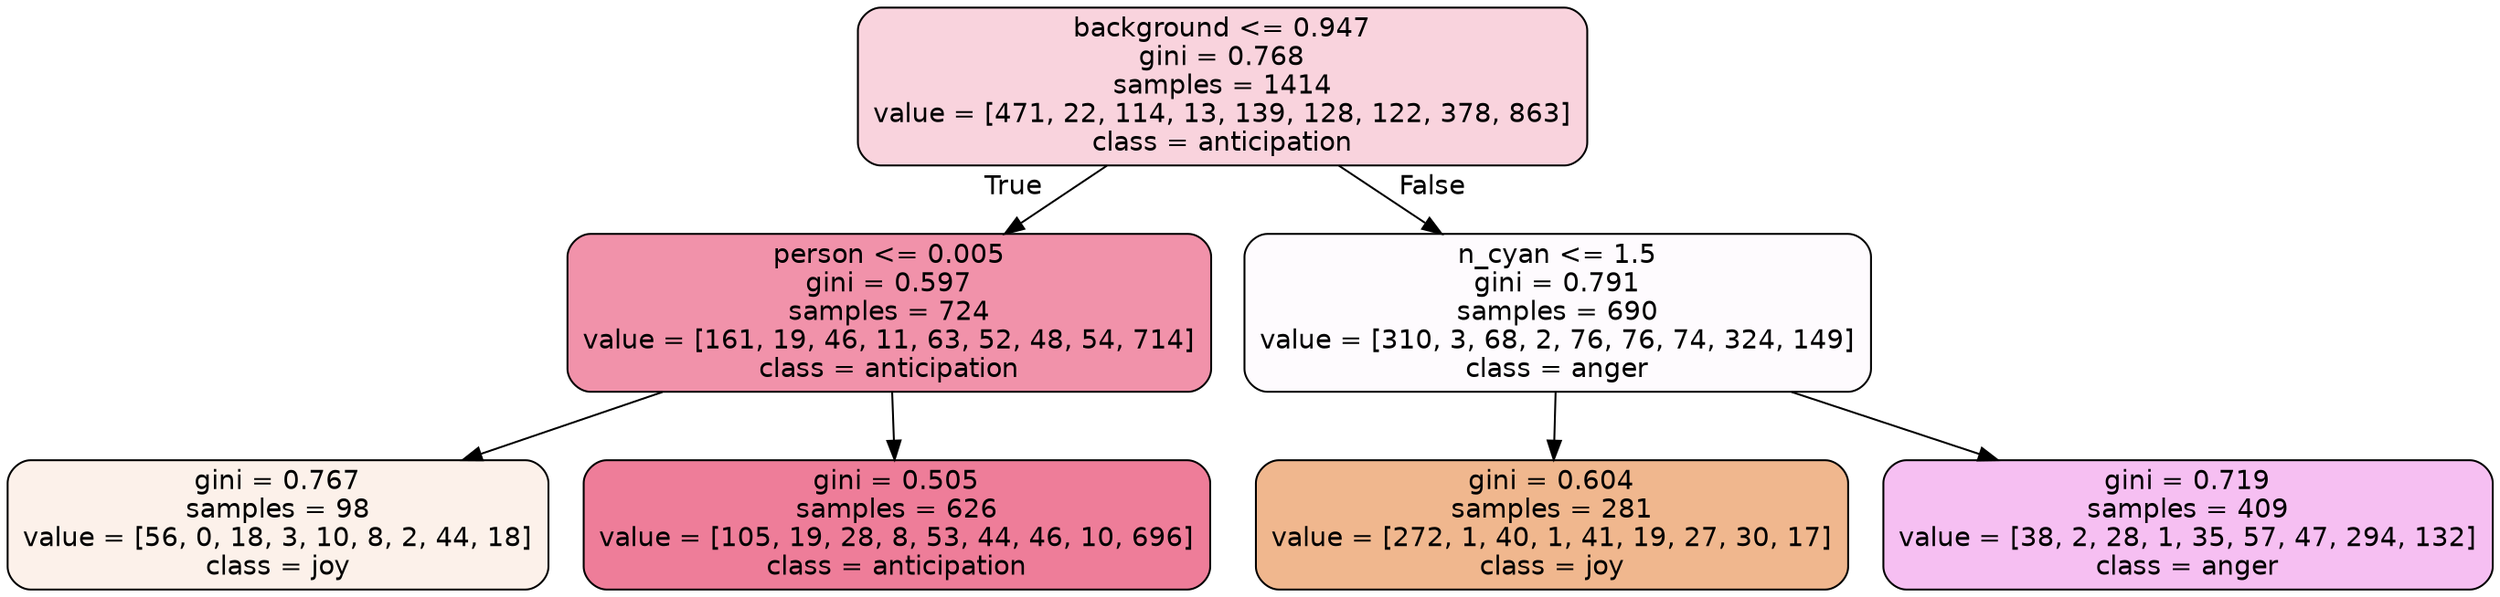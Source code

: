 digraph Tree {
node [shape=box, style="filled, rounded", color="black", fontname=helvetica] ;
edge [fontname=helvetica] ;
0 [label="background <= 0.947\ngini = 0.768\nsamples = 1414\nvalue = [471, 22, 114, 13, 139, 128, 122, 378, 863]\nclass = anticipation", fillcolor="#e5396438"] ;
1 [label="person <= 0.005\ngini = 0.597\nsamples = 724\nvalue = [161, 19, 46, 11, 63, 52, 48, 54, 714]\nclass = anticipation", fillcolor="#e539648c"] ;
0 -> 1 [labeldistance=2.5, labelangle=45, headlabel="True"] ;
2 [label="gini = 0.767\nsamples = 98\nvalue = [56, 0, 18, 3, 10, 8, 2, 44, 18]\nclass = joy", fillcolor="#e581391b"] ;
1 -> 2 ;
3 [label="gini = 0.505\nsamples = 626\nvalue = [105, 19, 28, 8, 53, 44, 46, 10, 696]\nclass = anticipation", fillcolor="#e53964a7"] ;
1 -> 3 ;
4 [label="n_cyan <= 1.5\ngini = 0.791\nsamples = 690\nvalue = [310, 3, 68, 2, 76, 76, 74, 324, 149]\nclass = anger", fillcolor="#e539d705"] ;
0 -> 4 [labeldistance=2.5, labelangle=-45, headlabel="False"] ;
5 [label="gini = 0.604\nsamples = 281\nvalue = [272, 1, 40, 1, 41, 19, 27, 30, 17]\nclass = joy", fillcolor="#e5813991"] ;
4 -> 5 ;
6 [label="gini = 0.719\nsamples = 409\nvalue = [38, 2, 28, 1, 35, 57, 47, 294, 132]\nclass = anger", fillcolor="#e539d752"] ;
4 -> 6 ;
}